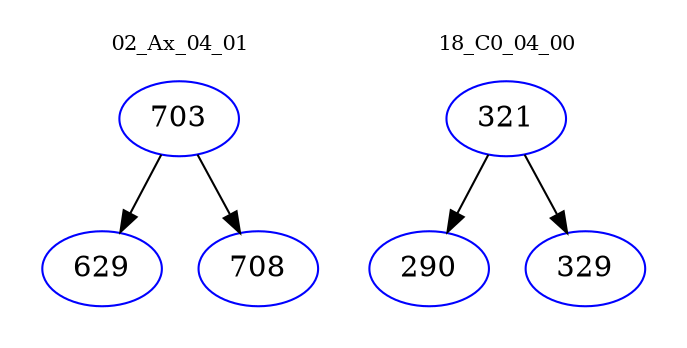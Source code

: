 digraph{
subgraph cluster_0 {
color = white
label = "02_Ax_04_01";
fontsize=10;
T0_703 [label="703", color="blue"]
T0_703 -> T0_629 [color="black"]
T0_629 [label="629", color="blue"]
T0_703 -> T0_708 [color="black"]
T0_708 [label="708", color="blue"]
}
subgraph cluster_1 {
color = white
label = "18_C0_04_00";
fontsize=10;
T1_321 [label="321", color="blue"]
T1_321 -> T1_290 [color="black"]
T1_290 [label="290", color="blue"]
T1_321 -> T1_329 [color="black"]
T1_329 [label="329", color="blue"]
}
}
